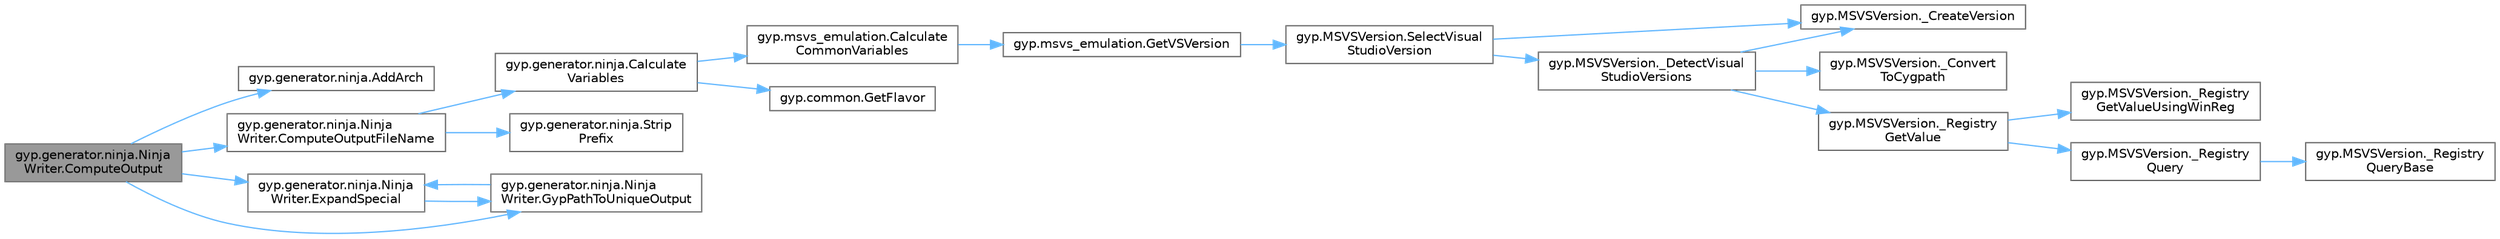 digraph "gyp.generator.ninja.NinjaWriter.ComputeOutput"
{
 // LATEX_PDF_SIZE
  bgcolor="transparent";
  edge [fontname=Helvetica,fontsize=10,labelfontname=Helvetica,labelfontsize=10];
  node [fontname=Helvetica,fontsize=10,shape=box,height=0.2,width=0.4];
  rankdir="LR";
  Node1 [id="Node000001",label="gyp.generator.ninja.Ninja\lWriter.ComputeOutput",height=0.2,width=0.4,color="gray40", fillcolor="grey60", style="filled", fontcolor="black",tooltip=" "];
  Node1 -> Node2 [id="edge41_Node000001_Node000002",color="steelblue1",style="solid",tooltip=" "];
  Node2 [id="Node000002",label="gyp.generator.ninja.AddArch",height=0.2,width=0.4,color="grey40", fillcolor="white", style="filled",URL="$namespacegyp_1_1generator_1_1ninja.html#a5ca28e466b74dd6596e81c1066a74bc3",tooltip=" "];
  Node1 -> Node3 [id="edge42_Node000001_Node000003",color="steelblue1",style="solid",tooltip=" "];
  Node3 [id="Node000003",label="gyp.generator.ninja.Ninja\lWriter.ComputeOutputFileName",height=0.2,width=0.4,color="grey40", fillcolor="white", style="filled",URL="$classgyp_1_1generator_1_1ninja_1_1_ninja_writer.html#a9b774181be237d9ced6c6bcd2e20cab5",tooltip=" "];
  Node3 -> Node4 [id="edge43_Node000003_Node000004",color="steelblue1",style="solid",tooltip=" "];
  Node4 [id="Node000004",label="gyp.generator.ninja.Calculate\lVariables",height=0.2,width=0.4,color="grey40", fillcolor="white", style="filled",URL="$namespacegyp_1_1generator_1_1ninja.html#aab39b9a58a8eaac20b277114c061df1f",tooltip=" "];
  Node4 -> Node5 [id="edge44_Node000004_Node000005",color="steelblue1",style="solid",tooltip=" "];
  Node5 [id="Node000005",label="gyp.msvs_emulation.Calculate\lCommonVariables",height=0.2,width=0.4,color="grey40", fillcolor="white", style="filled",URL="$namespacegyp_1_1msvs__emulation.html#a2316a951538835fe54c73af2cc38f12a",tooltip=" "];
  Node5 -> Node6 [id="edge45_Node000005_Node000006",color="steelblue1",style="solid",tooltip=" "];
  Node6 [id="Node000006",label="gyp.msvs_emulation.GetVSVersion",height=0.2,width=0.4,color="grey40", fillcolor="white", style="filled",URL="$namespacegyp_1_1msvs__emulation.html#ab8149c16102cf10f185956ed055cfaf0",tooltip=" "];
  Node6 -> Node7 [id="edge46_Node000006_Node000007",color="steelblue1",style="solid",tooltip=" "];
  Node7 [id="Node000007",label="gyp.MSVSVersion.SelectVisual\lStudioVersion",height=0.2,width=0.4,color="grey40", fillcolor="white", style="filled",URL="$namespacegyp_1_1_m_s_v_s_version.html#a95c14e6e7acdaec0cbc73f5e701dad5d",tooltip=" "];
  Node7 -> Node8 [id="edge47_Node000007_Node000008",color="steelblue1",style="solid",tooltip=" "];
  Node8 [id="Node000008",label="gyp.MSVSVersion._CreateVersion",height=0.2,width=0.4,color="grey40", fillcolor="white", style="filled",URL="$namespacegyp_1_1_m_s_v_s_version.html#a4544149f3ecb3e480c5461146e7df933",tooltip=" "];
  Node7 -> Node9 [id="edge48_Node000007_Node000009",color="steelblue1",style="solid",tooltip=" "];
  Node9 [id="Node000009",label="gyp.MSVSVersion._DetectVisual\lStudioVersions",height=0.2,width=0.4,color="grey40", fillcolor="white", style="filled",URL="$namespacegyp_1_1_m_s_v_s_version.html#ae02498e5108c16af8e7bce6fdcf2a304",tooltip=" "];
  Node9 -> Node10 [id="edge49_Node000009_Node000010",color="steelblue1",style="solid",tooltip=" "];
  Node10 [id="Node000010",label="gyp.MSVSVersion._Convert\lToCygpath",height=0.2,width=0.4,color="grey40", fillcolor="white", style="filled",URL="$namespacegyp_1_1_m_s_v_s_version.html#a66d8b94088491f668c13cf25ffd3ba8e",tooltip=" "];
  Node9 -> Node8 [id="edge50_Node000009_Node000008",color="steelblue1",style="solid",tooltip=" "];
  Node9 -> Node11 [id="edge51_Node000009_Node000011",color="steelblue1",style="solid",tooltip=" "];
  Node11 [id="Node000011",label="gyp.MSVSVersion._Registry\lGetValue",height=0.2,width=0.4,color="grey40", fillcolor="white", style="filled",URL="$namespacegyp_1_1_m_s_v_s_version.html#a44ffb963a5ef391a6fed6c1094df9bda",tooltip=" "];
  Node11 -> Node12 [id="edge52_Node000011_Node000012",color="steelblue1",style="solid",tooltip=" "];
  Node12 [id="Node000012",label="gyp.MSVSVersion._Registry\lGetValueUsingWinReg",height=0.2,width=0.4,color="grey40", fillcolor="white", style="filled",URL="$namespacegyp_1_1_m_s_v_s_version.html#ad58082d412a5bdd191e04ce3ebddfa36",tooltip=" "];
  Node11 -> Node13 [id="edge53_Node000011_Node000013",color="steelblue1",style="solid",tooltip=" "];
  Node13 [id="Node000013",label="gyp.MSVSVersion._Registry\lQuery",height=0.2,width=0.4,color="grey40", fillcolor="white", style="filled",URL="$namespacegyp_1_1_m_s_v_s_version.html#aca1b498db5a5123fcfa0937a1639d21a",tooltip=" "];
  Node13 -> Node14 [id="edge54_Node000013_Node000014",color="steelblue1",style="solid",tooltip=" "];
  Node14 [id="Node000014",label="gyp.MSVSVersion._Registry\lQueryBase",height=0.2,width=0.4,color="grey40", fillcolor="white", style="filled",URL="$namespacegyp_1_1_m_s_v_s_version.html#ac3f33838ffca948ac40debc554a8caa5",tooltip=" "];
  Node4 -> Node15 [id="edge55_Node000004_Node000015",color="steelblue1",style="solid",tooltip=" "];
  Node15 [id="Node000015",label="gyp.common.GetFlavor",height=0.2,width=0.4,color="grey40", fillcolor="white", style="filled",URL="$namespacegyp_1_1common.html#aeb48ab17a03cd7c40f5ad72fac713486",tooltip=" "];
  Node3 -> Node16 [id="edge56_Node000003_Node000016",color="steelblue1",style="solid",tooltip=" "];
  Node16 [id="Node000016",label="gyp.generator.ninja.Strip\lPrefix",height=0.2,width=0.4,color="grey40", fillcolor="white", style="filled",URL="$namespacegyp_1_1generator_1_1ninja.html#a077fb57e7b20c9ab7fcd3d4ec962ad94",tooltip=" "];
  Node1 -> Node17 [id="edge57_Node000001_Node000017",color="steelblue1",style="solid",tooltip=" "];
  Node17 [id="Node000017",label="gyp.generator.ninja.Ninja\lWriter.ExpandSpecial",height=0.2,width=0.4,color="grey40", fillcolor="white", style="filled",URL="$classgyp_1_1generator_1_1ninja_1_1_ninja_writer.html#a52aa9f598a25ee831aadad87f5ff24ac",tooltip=" "];
  Node17 -> Node18 [id="edge58_Node000017_Node000018",color="steelblue1",style="solid",tooltip=" "];
  Node18 [id="Node000018",label="gyp.generator.ninja.Ninja\lWriter.GypPathToUniqueOutput",height=0.2,width=0.4,color="grey40", fillcolor="white", style="filled",URL="$classgyp_1_1generator_1_1ninja_1_1_ninja_writer.html#a9eb0b2da57de236bf240557d8780c03e",tooltip=" "];
  Node18 -> Node17 [id="edge59_Node000018_Node000017",color="steelblue1",style="solid",tooltip=" "];
  Node1 -> Node18 [id="edge60_Node000001_Node000018",color="steelblue1",style="solid",tooltip=" "];
}
